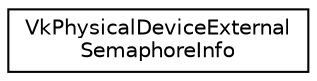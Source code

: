 digraph "Graphical Class Hierarchy"
{
 // LATEX_PDF_SIZE
  edge [fontname="Helvetica",fontsize="10",labelfontname="Helvetica",labelfontsize="10"];
  node [fontname="Helvetica",fontsize="10",shape=record];
  rankdir="LR";
  Node0 [label="VkPhysicalDeviceExternal\lSemaphoreInfo",height=0.2,width=0.4,color="black", fillcolor="white", style="filled",URL="$structVkPhysicalDeviceExternalSemaphoreInfo.html",tooltip=" "];
}
